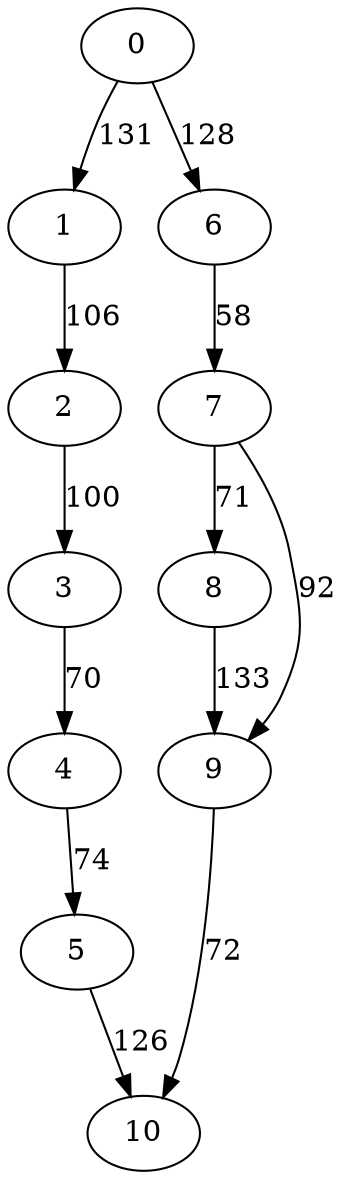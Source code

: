 digraph t10p2r5_11 {
0 -> 1 [ label = 131 ];
0 -> 6 [ label = 128 ];
1 -> 2 [ label = 106 ];
2 -> 3 [ label = 100 ];
3 -> 4 [ label = 70 ];
4 -> 5 [ label = 74 ];
5 -> 10 [ label = 126 ];
6 -> 7 [ label = 58 ];
7 -> 8 [ label = 71 ];
7 -> 9 [ label = 92 ];
8 -> 9 [ label = 133 ];
9 -> 10 [ label = 72 ];
 }


